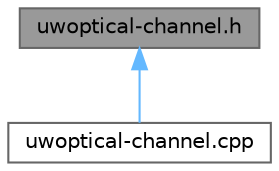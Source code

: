 digraph "uwoptical-channel.h"
{
 // LATEX_PDF_SIZE
  bgcolor="transparent";
  edge [fontname=Helvetica,fontsize=10,labelfontname=Helvetica,labelfontsize=10];
  node [fontname=Helvetica,fontsize=10,shape=box,height=0.2,width=0.4];
  Node1 [id="Node000001",label="uwoptical-channel.h",height=0.2,width=0.4,color="gray40", fillcolor="grey60", style="filled", fontcolor="black",tooltip="Provides class and APIs of the underwater optical channel."];
  Node1 -> Node2 [id="edge1_Node000001_Node000002",dir="back",color="steelblue1",style="solid",tooltip=" "];
  Node2 [id="Node000002",label="uwoptical-channel.cpp",height=0.2,width=0.4,color="grey40", fillcolor="white", style="filled",URL="$uwoptical-channel_8cpp.html",tooltip=" "];
}
